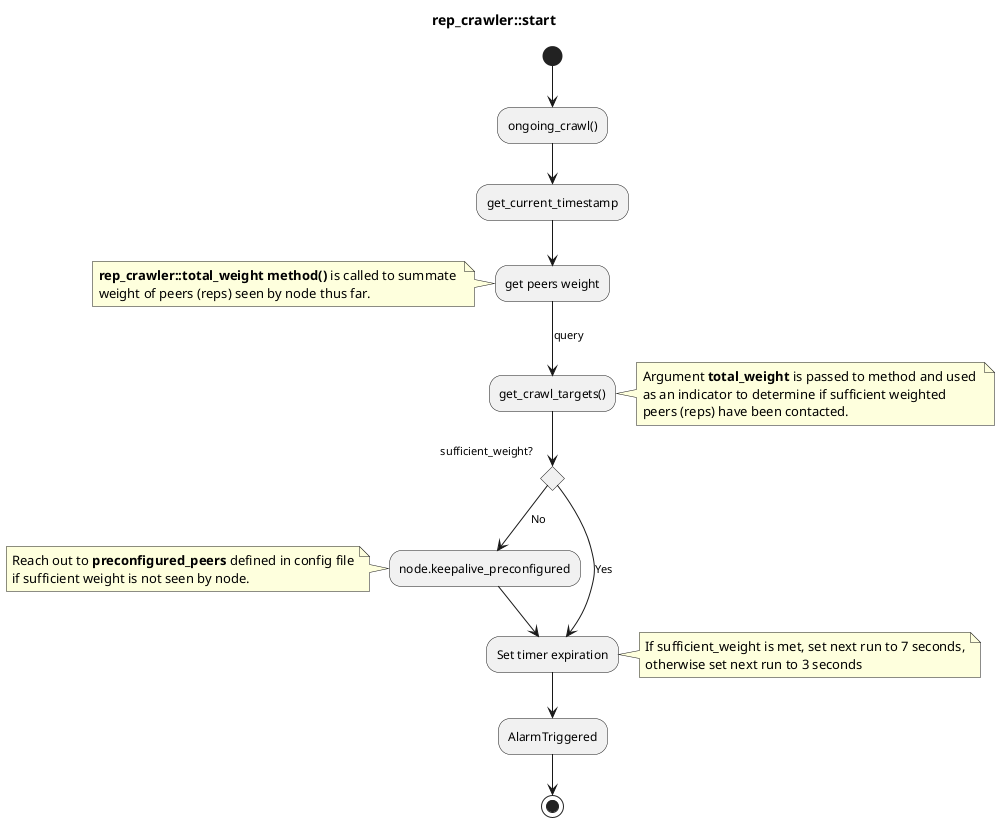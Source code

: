 @startuml

title rep_crawler::start

(*)--> "ongoing_crawl()"


"ongoing_crawl()" --> get_current_timestamp
get_current_timestamp --> "get peers weight"

note left
**rep_crawler::total_weight method()** is called to summate 
weight of peers (reps) seen by node thus far.
end note

"get peers weight" -->[query] get_crawl_targets()

note right
Argument **total_weight** is passed to method and used 
as an indicator to determine if sufficient weighted
peers (reps) have been contacted.
end note

if sufficient_weight?
-->[No] node.keepalive_preconfigured

note left
Reach out to **preconfigured_peers** defined in config file
if sufficient weight is not seen by node.
end note
--> "Set timer expiration"
else
-->[Yes] "Set timer expiration"
end if

note right
If sufficient_weight is met, set next run to 7 seconds,
otherwise set next run to 3 seconds
end note

"Set timer expiration" --> AlarmTriggered
AlarmTriggered --> (*)

@enduml
